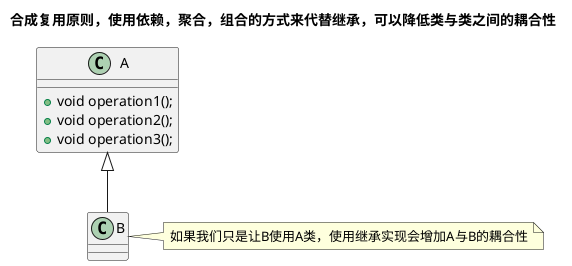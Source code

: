 @startuml
title: 合成复用原则，使用依赖，聚合，组合的方式来代替继承，可以降低类与类之间的耦合性
class A{
    + void operation1();
    + void operation2();
    + void operation3();
}
class B
note right : 如果我们只是让B使用A类，使用继承实现会增加A与B的耦合性

A <|-- B

newpage
class A{
    + void operation1();
    + void operation2();
    + void operation3();
}

class B{
    + void oper(A a);
}
note right:使用依赖来完成B对A的使用

A <.. B

newpage
class A{
    + void operation1();
    + void operation2();
    + void operation3();
}

class B{
    + A a;
    + void setA(A a);
}
note right:使用聚合来完成B对A的使用

A --o B

newpage
class A{
    + void operation1();
    + void operation2();
    + void operation3();
}

class B{
    + A a = new A();

}
note right:使用组合来完成B对A的使用

A --* B
@enduml